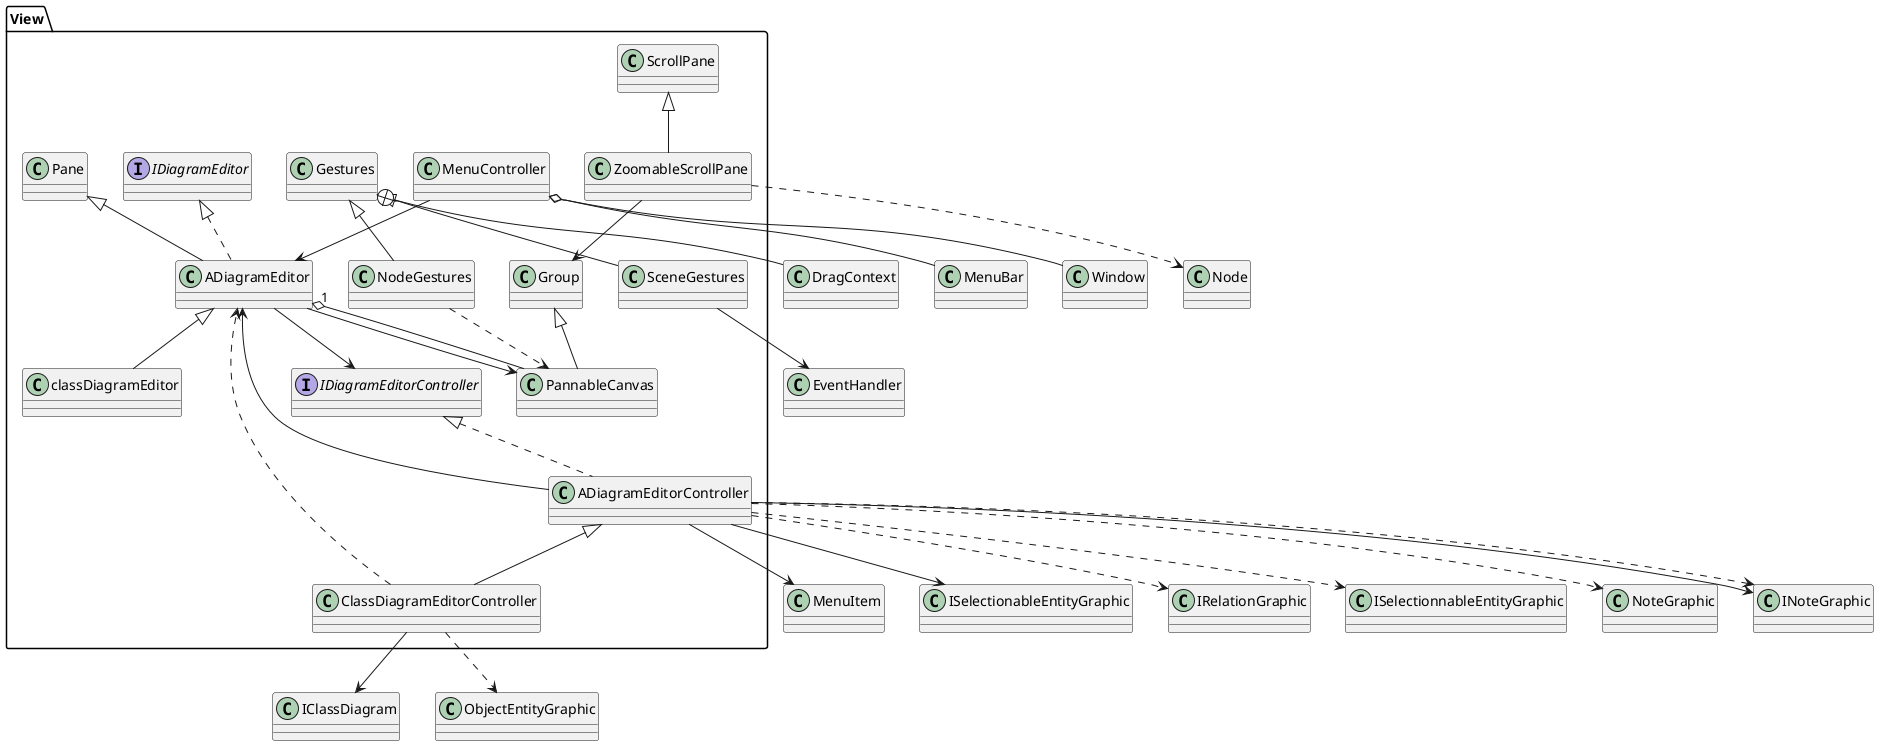 @startuml
package View {
class ADiagramEditor extends Pane implements IDiagramEditor {
       
    }
    class ADiagramEditorController implements IDiagramEditorController {

    }
    class classDiagramEditor extends ADiagramEditor {
       
    }
    class ClassDiagramEditorController extends ADiagramEditorController {
        
      
        
    }



    class Gestures {
      
      
    }



    interface IDiagramEditor {
      
    }
    interface IDiagramEditorController {
       
    }
    class MenuController {
        
       
    }
    class NodeGestures extends Gestures {
       
    }
    class PannableCanvas extends Group {
       
    }
    class SceneGestures extends Gestures {
        
        
    }
    class ZoomableScrollPane extends ScrollPane {
       
    }
}



SceneGestures --> EventHandler
Gestures +-- DragContext
NodeGestures ..> PannableCanvas
ZoomableScrollPane --> Group
ZoomableScrollPane ..> Node
MenuController o-- MenuBar
MenuController o-- Window
MenuController --> ADiagramEditor
PannableCanvas --o "1" ADiagramEditor
ADiagramEditor --> IDiagramEditorController
ADiagramEditor --> PannableCanvas
ADiagramEditorController --> ADiagramEditor
ADiagramEditorController --> INoteGraphic
ADiagramEditorController --> MenuItem
ADiagramEditorController --> ISelectionableEntityGraphic
ADiagramEditorController ..> INoteGraphic
ADiagramEditorController ..> IRelationGraphic
ADiagramEditorController ..> ISelectionnableEntityGraphic
ADiagramEditorController ..> NoteGraphic
ClassDiagramEditorController --> IClassDiagram
ClassDiagramEditorController ..> ADiagramEditor
ClassDiagramEditorController ..> ObjectEntityGraphic
@enduml
